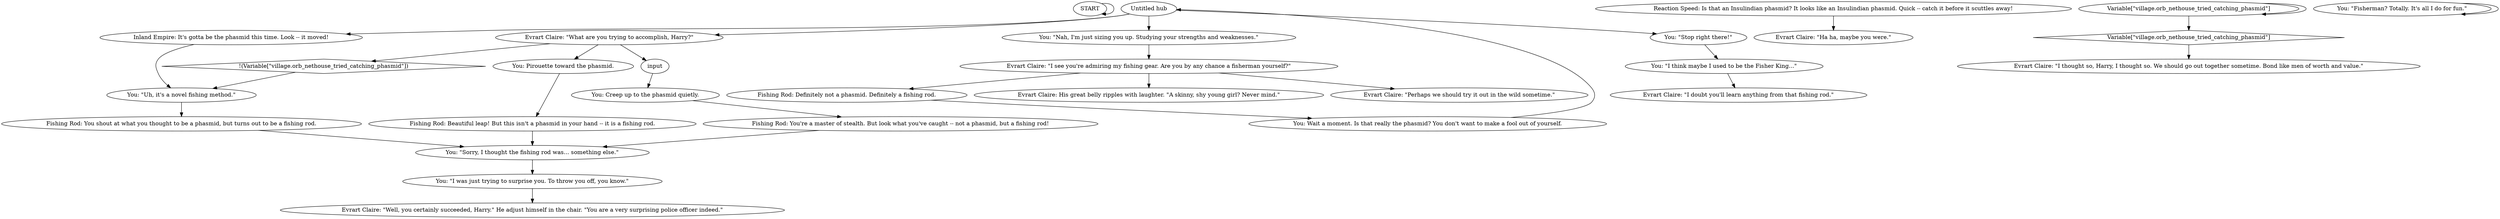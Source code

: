 # EVRART ORB / fishing rod dialogue OBSOLETE
# Is that the Insulidian phasmid? Quick, try to catch it!
# ==================================================
digraph G {
	  0 [label="START"];
	  1 [label="input"];
	  2 [label="You: \"Uh, it's a novel fishing method.\""];
	  3 [label="Untitled hub"];
	  4 [label="Fishing Rod: Definitely not a phasmid. Definitely a fishing rod."];
	  5 [label="You: \"Nah, I'm just sizing you up. Studying your strengths and weaknesses.\""];
	  6 [label="You: \"Stop right there!\""];
	  7 [label="You: Pirouette toward the phasmid."];
	  8 [label="You: \"Sorry, I thought the fishing rod was... something else.\""];
	  9 [label="Evrart Claire: \"What are you trying to accomplish, Harry?\""];
	  10 [label="You: Wait a moment. Is that really the phasmid? You don't want to make a fool out of yourself."];
	  11 [label="Evrart Claire: \"I see you're admiring my fishing gear. Are you by any chance a fisherman yourself?\""];
	  12 [label="Evrart Claire: \"I doubt you'll learn anything from that fishing rod.\""];
	  13 [label="Evrart Claire: \"Ha ha, maybe you were.\""];
	  14 [label="Variable[\"village.orb_nethouse_tried_catching_phasmid\"]"];
	  15 [label="Variable[\"village.orb_nethouse_tried_catching_phasmid\"]", shape=diamond];
	  16 [label="!(Variable[\"village.orb_nethouse_tried_catching_phasmid\"])", shape=diamond];
	  17 [label="You: \"I was just trying to surprise you. To throw you off, you know.\""];
	  18 [label="Evrart Claire: His great belly ripples with laughter. \"A skinny, shy young girl? Never mind.\""];
	  19 [label="You: \"I think maybe I used to be the Fisher King...\""];
	  20 [label="Fishing Rod: You shout at what you thought to be a phasmid, but turns out to be a fishing rod."];
	  21 [label="Evrart Claire: \"Perhaps we should try it out in the wild sometime.\""];
	  22 [label="You: \"Fisherman? Totally. It's all I do for fun.\""];
	  23 [label="Evrart Claire: \"I thought so, Harry, I thought so. We should go out together sometime. Bond like men of worth and value.\""];
	  24 [label="Inland Empire: It's gotta be the phasmid this time. Look -- it moved!"];
	  25 [label="You: Creep up to the phasmid quietly."];
	  26 [label="Reaction Speed: Is that an Insulindian phasmid? It looks like an Insulindian phasmid. Quick -- catch it before it scuttles away!"];
	  27 [label="Fishing Rod: Beautiful leap! But this isn't a phasmid in your hand -- it is a fishing rod."];
	  28 [label="Evrart Claire: \"Well, you certainly succeeded, Harry.\" He adjust himself in the chair. \"You are a very surprising police officer indeed.\""];
	  29 [label="Fishing Rod: You're a master of stealth. But look what you've caught -- not a phasmid, but a fishing rod!"];
	  0 -> 0
	  1 -> 25
	  2 -> 20
	  3 -> 24
	  3 -> 9
	  3 -> 5
	  3 -> 6
	  4 -> 10
	  5 -> 11
	  6 -> 19
	  7 -> 27
	  8 -> 17
	  9 -> 16
	  9 -> 1
	  9 -> 7
	  10 -> 3
	  11 -> 18
	  11 -> 4
	  11 -> 21
	  14 -> 14
	  14 -> 15
	  15 -> 23
	  16 -> 2
	  17 -> 28
	  19 -> 12
	  20 -> 8
	  22 -> 22
	  24 -> 2
	  25 -> 29
	  26 -> 13
	  27 -> 8
	  29 -> 8
}

